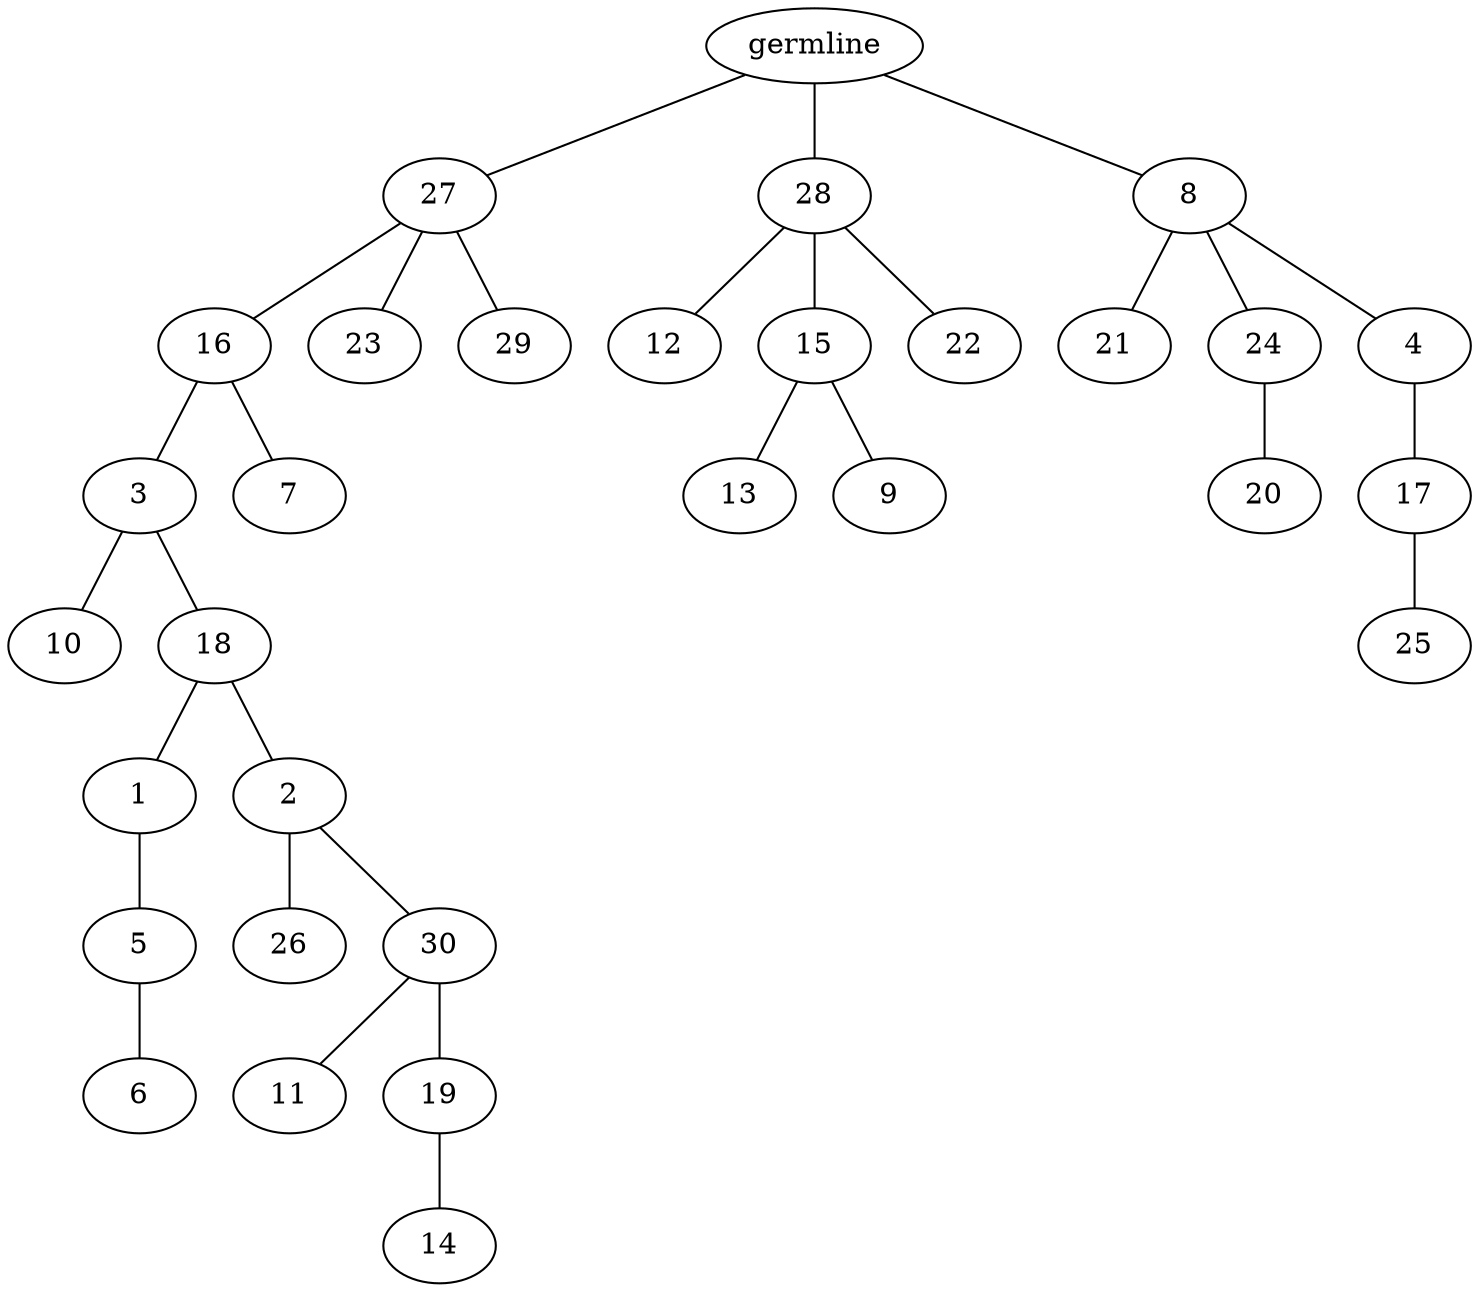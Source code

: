 graph tree {
    "140492505874000" [label="germline"];
    "140492505802304" [label="27"];
    "140492505803600" [label="16"];
    "140492505803984" [label="3"];
    "140492505804368" [label="10"];
    "140492505804416" [label="18"];
    "140492505804752" [label="1"];
    "140492519539472" [label="5"];
    "140492519540720" [label="6"];
    "140492519542544" [label="2"];
    "140492519539328" [label="26"];
    "140492519538992" [label="30"];
    "140492519540864" [label="11"];
    "140492519540960" [label="19"];
    "140492519539568" [label="14"];
    "140492505803888" [label="7"];
    "140492505803840" [label="23"];
    "140492505804608" [label="29"];
    "140492505804320" [label="28"];
    "140492519539904" [label="12"];
    "140492519540384" [label="15"];
    "140492519538800" [label="13"];
    "140492519541152" [label="9"];
    "140492519542256" [label="22"];
    "140492505804128" [label="8"];
    "140492516217856" [label="21"];
    "140492519542112" [label="24"];
    "140492519540624" [label="20"];
    "140492519541440" [label="4"];
    "140492519540336" [label="17"];
    "140492519541008" [label="25"];
    "140492505874000" -- "140492505802304";
    "140492505874000" -- "140492505804320";
    "140492505874000" -- "140492505804128";
    "140492505802304" -- "140492505803600";
    "140492505802304" -- "140492505803840";
    "140492505802304" -- "140492505804608";
    "140492505803600" -- "140492505803984";
    "140492505803600" -- "140492505803888";
    "140492505803984" -- "140492505804368";
    "140492505803984" -- "140492505804416";
    "140492505804416" -- "140492505804752";
    "140492505804416" -- "140492519542544";
    "140492505804752" -- "140492519539472";
    "140492519539472" -- "140492519540720";
    "140492519542544" -- "140492519539328";
    "140492519542544" -- "140492519538992";
    "140492519538992" -- "140492519540864";
    "140492519538992" -- "140492519540960";
    "140492519540960" -- "140492519539568";
    "140492505804320" -- "140492519539904";
    "140492505804320" -- "140492519540384";
    "140492505804320" -- "140492519542256";
    "140492519540384" -- "140492519538800";
    "140492519540384" -- "140492519541152";
    "140492505804128" -- "140492516217856";
    "140492505804128" -- "140492519542112";
    "140492505804128" -- "140492519541440";
    "140492519542112" -- "140492519540624";
    "140492519541440" -- "140492519540336";
    "140492519540336" -- "140492519541008";
}
